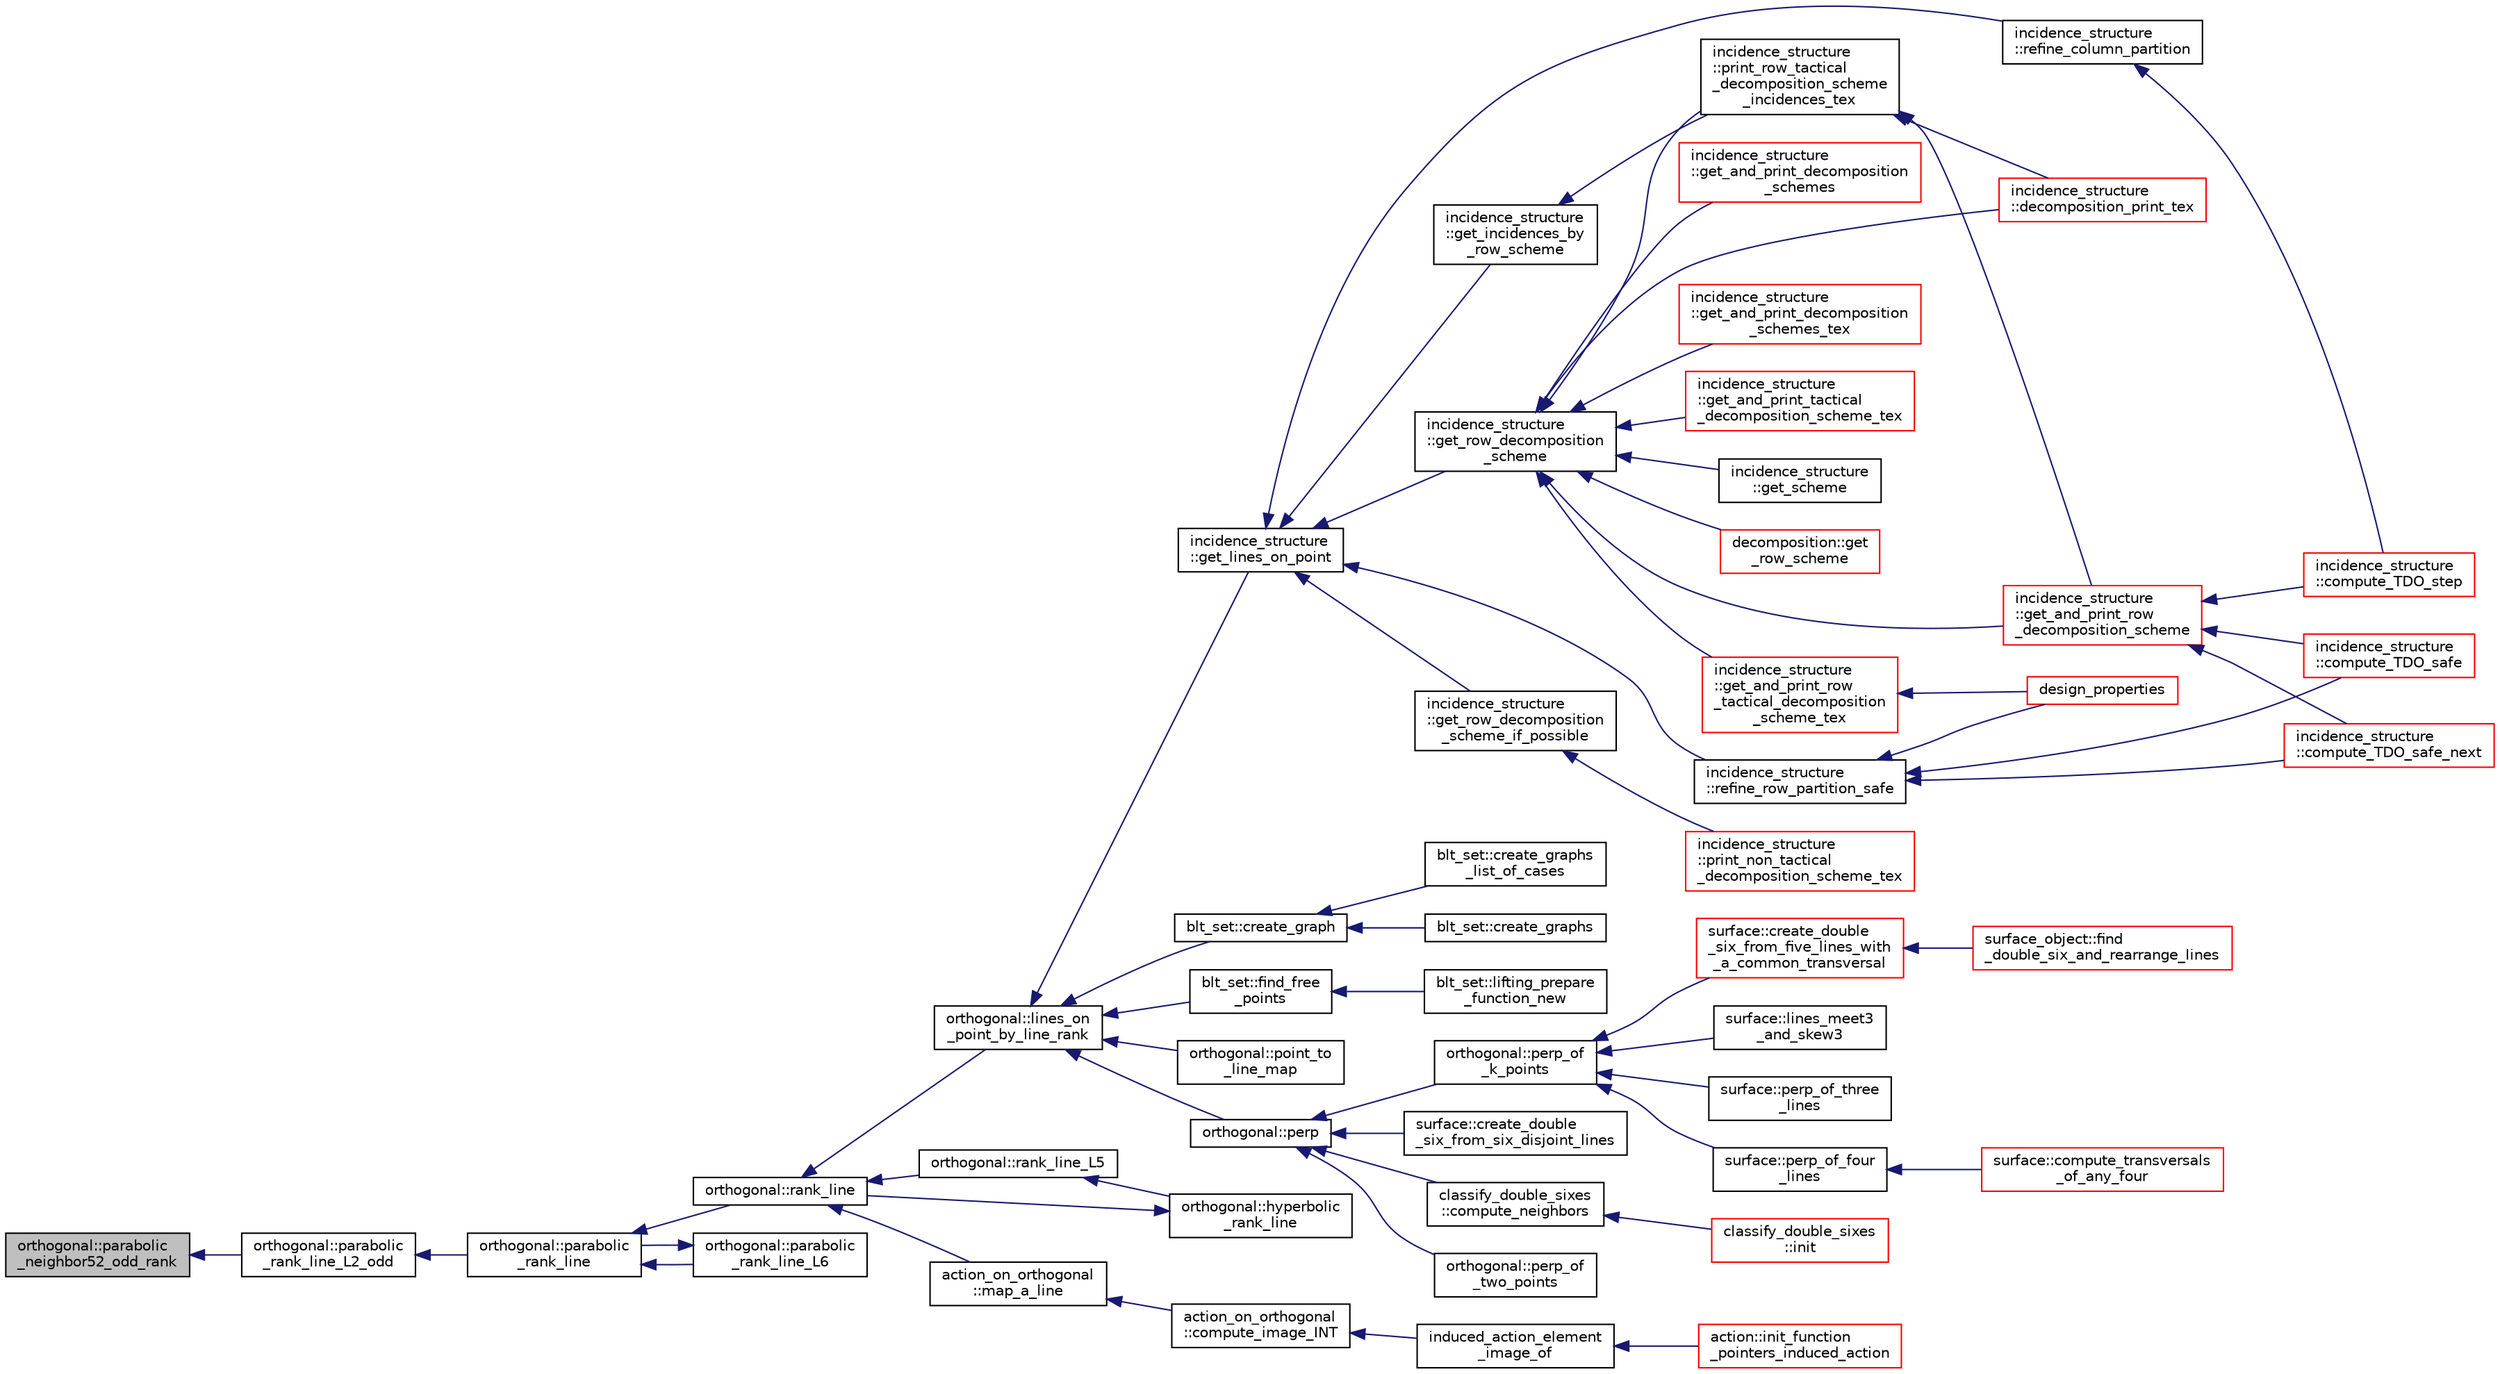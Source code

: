digraph "orthogonal::parabolic_neighbor52_odd_rank"
{
  edge [fontname="Helvetica",fontsize="10",labelfontname="Helvetica",labelfontsize="10"];
  node [fontname="Helvetica",fontsize="10",shape=record];
  rankdir="LR";
  Node21438 [label="orthogonal::parabolic\l_neighbor52_odd_rank",height=0.2,width=0.4,color="black", fillcolor="grey75", style="filled", fontcolor="black"];
  Node21438 -> Node21439 [dir="back",color="midnightblue",fontsize="10",style="solid",fontname="Helvetica"];
  Node21439 [label="orthogonal::parabolic\l_rank_line_L2_odd",height=0.2,width=0.4,color="black", fillcolor="white", style="filled",URL="$d7/daa/classorthogonal.html#a87ddd814e99966b82e69a1041307074f"];
  Node21439 -> Node21440 [dir="back",color="midnightblue",fontsize="10",style="solid",fontname="Helvetica"];
  Node21440 [label="orthogonal::parabolic\l_rank_line",height=0.2,width=0.4,color="black", fillcolor="white", style="filled",URL="$d7/daa/classorthogonal.html#a7df334ceca90bc5b90c56354dbaf45c9"];
  Node21440 -> Node21441 [dir="back",color="midnightblue",fontsize="10",style="solid",fontname="Helvetica"];
  Node21441 [label="orthogonal::rank_line",height=0.2,width=0.4,color="black", fillcolor="white", style="filled",URL="$d7/daa/classorthogonal.html#a5e1b5a3eb76840f425e71f25dabcd470"];
  Node21441 -> Node21442 [dir="back",color="midnightblue",fontsize="10",style="solid",fontname="Helvetica"];
  Node21442 [label="orthogonal::lines_on\l_point_by_line_rank",height=0.2,width=0.4,color="black", fillcolor="white", style="filled",URL="$d7/daa/classorthogonal.html#adc21874b6da3cd3585c704994fb538aa"];
  Node21442 -> Node21443 [dir="back",color="midnightblue",fontsize="10",style="solid",fontname="Helvetica"];
  Node21443 [label="blt_set::create_graph",height=0.2,width=0.4,color="black", fillcolor="white", style="filled",URL="$d1/d3d/classblt__set.html#ae92249ece99ffbc92e93e49cd5d5dccf"];
  Node21443 -> Node21444 [dir="back",color="midnightblue",fontsize="10",style="solid",fontname="Helvetica"];
  Node21444 [label="blt_set::create_graphs",height=0.2,width=0.4,color="black", fillcolor="white", style="filled",URL="$d1/d3d/classblt__set.html#a3f1d4a8ed15875c47b327949f26a4533"];
  Node21443 -> Node21445 [dir="back",color="midnightblue",fontsize="10",style="solid",fontname="Helvetica"];
  Node21445 [label="blt_set::create_graphs\l_list_of_cases",height=0.2,width=0.4,color="black", fillcolor="white", style="filled",URL="$d1/d3d/classblt__set.html#a91ad531d4154bd887182dbd6121476f3"];
  Node21442 -> Node21446 [dir="back",color="midnightblue",fontsize="10",style="solid",fontname="Helvetica"];
  Node21446 [label="blt_set::find_free\l_points",height=0.2,width=0.4,color="black", fillcolor="white", style="filled",URL="$d1/d3d/classblt__set.html#a71f82dd3dc4a901ea2a0949d2f1af302"];
  Node21446 -> Node21447 [dir="back",color="midnightblue",fontsize="10",style="solid",fontname="Helvetica"];
  Node21447 [label="blt_set::lifting_prepare\l_function_new",height=0.2,width=0.4,color="black", fillcolor="white", style="filled",URL="$d1/d3d/classblt__set.html#a1314b7c0a3b78ba54c0f61a397d8afce"];
  Node21442 -> Node21448 [dir="back",color="midnightblue",fontsize="10",style="solid",fontname="Helvetica"];
  Node21448 [label="orthogonal::point_to\l_line_map",height=0.2,width=0.4,color="black", fillcolor="white", style="filled",URL="$d7/daa/classorthogonal.html#a1eae48671390d1c251303be93b45f9e4"];
  Node21442 -> Node21449 [dir="back",color="midnightblue",fontsize="10",style="solid",fontname="Helvetica"];
  Node21449 [label="orthogonal::perp",height=0.2,width=0.4,color="black", fillcolor="white", style="filled",URL="$d7/daa/classorthogonal.html#ae80e0fa8d1e8caddb9afbb466e3d3189"];
  Node21449 -> Node21450 [dir="back",color="midnightblue",fontsize="10",style="solid",fontname="Helvetica"];
  Node21450 [label="orthogonal::perp_of\l_two_points",height=0.2,width=0.4,color="black", fillcolor="white", style="filled",URL="$d7/daa/classorthogonal.html#a6a05fef2e61ed508bff66d6728c58ec0"];
  Node21449 -> Node21451 [dir="back",color="midnightblue",fontsize="10",style="solid",fontname="Helvetica"];
  Node21451 [label="orthogonal::perp_of\l_k_points",height=0.2,width=0.4,color="black", fillcolor="white", style="filled",URL="$d7/daa/classorthogonal.html#a6a92a4680dc76bb289141fc5c765f5fb"];
  Node21451 -> Node21452 [dir="back",color="midnightblue",fontsize="10",style="solid",fontname="Helvetica"];
  Node21452 [label="surface::lines_meet3\l_and_skew3",height=0.2,width=0.4,color="black", fillcolor="white", style="filled",URL="$d5/d88/classsurface.html#af87ed9d20b980a89342f20c206ae5790"];
  Node21451 -> Node21453 [dir="back",color="midnightblue",fontsize="10",style="solid",fontname="Helvetica"];
  Node21453 [label="surface::perp_of_three\l_lines",height=0.2,width=0.4,color="black", fillcolor="white", style="filled",URL="$d5/d88/classsurface.html#aaa43449a367799d405821a1cd5a7e644"];
  Node21451 -> Node21454 [dir="back",color="midnightblue",fontsize="10",style="solid",fontname="Helvetica"];
  Node21454 [label="surface::perp_of_four\l_lines",height=0.2,width=0.4,color="black", fillcolor="white", style="filled",URL="$d5/d88/classsurface.html#a8da8a93f1fcbf344eb943869b0d488f1"];
  Node21454 -> Node21455 [dir="back",color="midnightblue",fontsize="10",style="solid",fontname="Helvetica"];
  Node21455 [label="surface::compute_transversals\l_of_any_four",height=0.2,width=0.4,color="red", fillcolor="white", style="filled",URL="$d5/d88/classsurface.html#a8023ace5ba7640932b77f1d54a792614"];
  Node21451 -> Node21464 [dir="back",color="midnightblue",fontsize="10",style="solid",fontname="Helvetica"];
  Node21464 [label="surface::create_double\l_six_from_five_lines_with\l_a_common_transversal",height=0.2,width=0.4,color="red", fillcolor="white", style="filled",URL="$d5/d88/classsurface.html#a6d8fafa386893521305e016011d55673"];
  Node21464 -> Node21465 [dir="back",color="midnightblue",fontsize="10",style="solid",fontname="Helvetica"];
  Node21465 [label="surface_object::find\l_double_six_and_rearrange_lines",height=0.2,width=0.4,color="red", fillcolor="white", style="filled",URL="$df/df8/classsurface__object.html#aa2fc4ff039e9f3a5ac29718e29b6b90c"];
  Node21449 -> Node21478 [dir="back",color="midnightblue",fontsize="10",style="solid",fontname="Helvetica"];
  Node21478 [label="surface::create_double\l_six_from_six_disjoint_lines",height=0.2,width=0.4,color="black", fillcolor="white", style="filled",URL="$d5/d88/classsurface.html#a4c44f0a33d709edee71537547880dd87"];
  Node21449 -> Node21479 [dir="back",color="midnightblue",fontsize="10",style="solid",fontname="Helvetica"];
  Node21479 [label="classify_double_sixes\l::compute_neighbors",height=0.2,width=0.4,color="black", fillcolor="white", style="filled",URL="$dd/d23/classclassify__double__sixes.html#a675e241052c36c58063ddcfc06d209b2"];
  Node21479 -> Node21458 [dir="back",color="midnightblue",fontsize="10",style="solid",fontname="Helvetica"];
  Node21458 [label="classify_double_sixes\l::init",height=0.2,width=0.4,color="red", fillcolor="white", style="filled",URL="$dd/d23/classclassify__double__sixes.html#a8c5c41d5124b35379d626480ff225f7b"];
  Node21442 -> Node21480 [dir="back",color="midnightblue",fontsize="10",style="solid",fontname="Helvetica"];
  Node21480 [label="incidence_structure\l::get_lines_on_point",height=0.2,width=0.4,color="black", fillcolor="white", style="filled",URL="$da/d8a/classincidence__structure.html#a09148fd9478525b4a65c8e44833d1861"];
  Node21480 -> Node21481 [dir="back",color="midnightblue",fontsize="10",style="solid",fontname="Helvetica"];
  Node21481 [label="incidence_structure\l::refine_row_partition_safe",height=0.2,width=0.4,color="black", fillcolor="white", style="filled",URL="$da/d8a/classincidence__structure.html#ae84b2dc0f1a0cd1f9acfadcae21e3745"];
  Node21481 -> Node21482 [dir="back",color="midnightblue",fontsize="10",style="solid",fontname="Helvetica"];
  Node21482 [label="design_properties",height=0.2,width=0.4,color="red", fillcolor="white", style="filled",URL="$d9/dc2/apps_2combinatorics_2design_8_c.html#a7d7aac893d68b4a25d1ab91b57ae2af1"];
  Node21481 -> Node21486 [dir="back",color="midnightblue",fontsize="10",style="solid",fontname="Helvetica"];
  Node21486 [label="incidence_structure\l::compute_TDO_safe_next",height=0.2,width=0.4,color="red", fillcolor="white", style="filled",URL="$da/d8a/classincidence__structure.html#a7c315a348fc6bed0f8642767cc9cd7d1"];
  Node21481 -> Node21489 [dir="back",color="midnightblue",fontsize="10",style="solid",fontname="Helvetica"];
  Node21489 [label="incidence_structure\l::compute_TDO_safe",height=0.2,width=0.4,color="red", fillcolor="white", style="filled",URL="$da/d8a/classincidence__structure.html#ab1409e71c4b6855e49edfd3526644202"];
  Node21480 -> Node21503 [dir="back",color="midnightblue",fontsize="10",style="solid",fontname="Helvetica"];
  Node21503 [label="incidence_structure\l::refine_column_partition",height=0.2,width=0.4,color="black", fillcolor="white", style="filled",URL="$da/d8a/classincidence__structure.html#ac262f307c1531d67496129dc7890cda4"];
  Node21503 -> Node21504 [dir="back",color="midnightblue",fontsize="10",style="solid",fontname="Helvetica"];
  Node21504 [label="incidence_structure\l::compute_TDO_step",height=0.2,width=0.4,color="red", fillcolor="white", style="filled",URL="$da/d8a/classincidence__structure.html#a6175accaa64033df34d722c594a8b827"];
  Node21480 -> Node21508 [dir="back",color="midnightblue",fontsize="10",style="solid",fontname="Helvetica"];
  Node21508 [label="incidence_structure\l::get_incidences_by\l_row_scheme",height=0.2,width=0.4,color="black", fillcolor="white", style="filled",URL="$da/d8a/classincidence__structure.html#addab249e03244133841bd793389c792c"];
  Node21508 -> Node21509 [dir="back",color="midnightblue",fontsize="10",style="solid",fontname="Helvetica"];
  Node21509 [label="incidence_structure\l::print_row_tactical\l_decomposition_scheme\l_incidences_tex",height=0.2,width=0.4,color="black", fillcolor="white", style="filled",URL="$da/d8a/classincidence__structure.html#a23279d5c98b702de05171c245d5375fa"];
  Node21509 -> Node21510 [dir="back",color="midnightblue",fontsize="10",style="solid",fontname="Helvetica"];
  Node21510 [label="incidence_structure\l::get_and_print_row\l_decomposition_scheme",height=0.2,width=0.4,color="red", fillcolor="white", style="filled",URL="$da/d8a/classincidence__structure.html#a4a1e589bb5c47fb2d98fdb561b669dcf"];
  Node21510 -> Node21486 [dir="back",color="midnightblue",fontsize="10",style="solid",fontname="Helvetica"];
  Node21510 -> Node21489 [dir="back",color="midnightblue",fontsize="10",style="solid",fontname="Helvetica"];
  Node21510 -> Node21504 [dir="back",color="midnightblue",fontsize="10",style="solid",fontname="Helvetica"];
  Node21509 -> Node21511 [dir="back",color="midnightblue",fontsize="10",style="solid",fontname="Helvetica"];
  Node21511 [label="incidence_structure\l::decomposition_print_tex",height=0.2,width=0.4,color="red", fillcolor="white", style="filled",URL="$da/d8a/classincidence__structure.html#ada3fae9fd1819b36e6bfe18dedd01e6a"];
  Node21480 -> Node21512 [dir="back",color="midnightblue",fontsize="10",style="solid",fontname="Helvetica"];
  Node21512 [label="incidence_structure\l::get_row_decomposition\l_scheme",height=0.2,width=0.4,color="black", fillcolor="white", style="filled",URL="$da/d8a/classincidence__structure.html#aa0ad04253ba8e75bb15900ee8b01c9aa"];
  Node21512 -> Node21513 [dir="back",color="midnightblue",fontsize="10",style="solid",fontname="Helvetica"];
  Node21513 [label="decomposition::get\l_row_scheme",height=0.2,width=0.4,color="red", fillcolor="white", style="filled",URL="$d3/d2b/classdecomposition.html#acdb57cdc0c5b1b4692337a7a629f7113"];
  Node21512 -> Node21509 [dir="back",color="midnightblue",fontsize="10",style="solid",fontname="Helvetica"];
  Node21512 -> Node21510 [dir="back",color="midnightblue",fontsize="10",style="solid",fontname="Helvetica"];
  Node21512 -> Node21515 [dir="back",color="midnightblue",fontsize="10",style="solid",fontname="Helvetica"];
  Node21515 [label="incidence_structure\l::get_and_print_decomposition\l_schemes",height=0.2,width=0.4,color="red", fillcolor="white", style="filled",URL="$da/d8a/classincidence__structure.html#a95766a2ffb220bae98b60ed3c91bce9a"];
  Node21512 -> Node21519 [dir="back",color="midnightblue",fontsize="10",style="solid",fontname="Helvetica"];
  Node21519 [label="incidence_structure\l::get_and_print_decomposition\l_schemes_tex",height=0.2,width=0.4,color="red", fillcolor="white", style="filled",URL="$da/d8a/classincidence__structure.html#a2a9844501c86ee7588a64227cc6867e5"];
  Node21512 -> Node21520 [dir="back",color="midnightblue",fontsize="10",style="solid",fontname="Helvetica"];
  Node21520 [label="incidence_structure\l::get_and_print_tactical\l_decomposition_scheme_tex",height=0.2,width=0.4,color="red", fillcolor="white", style="filled",URL="$da/d8a/classincidence__structure.html#a88a5db2769f6529b86c1ee250ceed24d"];
  Node21512 -> Node21521 [dir="back",color="midnightblue",fontsize="10",style="solid",fontname="Helvetica"];
  Node21521 [label="incidence_structure\l::get_scheme",height=0.2,width=0.4,color="black", fillcolor="white", style="filled",URL="$da/d8a/classincidence__structure.html#a13191a7c41cd54c5a453e82395893ad9"];
  Node21512 -> Node21522 [dir="back",color="midnightblue",fontsize="10",style="solid",fontname="Helvetica"];
  Node21522 [label="incidence_structure\l::get_and_print_row\l_tactical_decomposition\l_scheme_tex",height=0.2,width=0.4,color="red", fillcolor="white", style="filled",URL="$da/d8a/classincidence__structure.html#a93bcc4c9c4ebb9635a60b2c5df9c43b0"];
  Node21522 -> Node21482 [dir="back",color="midnightblue",fontsize="10",style="solid",fontname="Helvetica"];
  Node21512 -> Node21511 [dir="back",color="midnightblue",fontsize="10",style="solid",fontname="Helvetica"];
  Node21480 -> Node21523 [dir="back",color="midnightblue",fontsize="10",style="solid",fontname="Helvetica"];
  Node21523 [label="incidence_structure\l::get_row_decomposition\l_scheme_if_possible",height=0.2,width=0.4,color="black", fillcolor="white", style="filled",URL="$da/d8a/classincidence__structure.html#ac93d2a6419b0fca3f25f101c5f08caf5"];
  Node21523 -> Node21524 [dir="back",color="midnightblue",fontsize="10",style="solid",fontname="Helvetica"];
  Node21524 [label="incidence_structure\l::print_non_tactical\l_decomposition_scheme_tex",height=0.2,width=0.4,color="red", fillcolor="white", style="filled",URL="$da/d8a/classincidence__structure.html#a27995a1d72c680e66343d871d838800e"];
  Node21441 -> Node21525 [dir="back",color="midnightblue",fontsize="10",style="solid",fontname="Helvetica"];
  Node21525 [label="orthogonal::rank_line_L5",height=0.2,width=0.4,color="black", fillcolor="white", style="filled",URL="$d7/daa/classorthogonal.html#a80bcc065004ef76b70cef437fff6f54c"];
  Node21525 -> Node21526 [dir="back",color="midnightblue",fontsize="10",style="solid",fontname="Helvetica"];
  Node21526 [label="orthogonal::hyperbolic\l_rank_line",height=0.2,width=0.4,color="black", fillcolor="white", style="filled",URL="$d7/daa/classorthogonal.html#a2810f9a6851f445b03fdbfe2a888e9f5"];
  Node21526 -> Node21441 [dir="back",color="midnightblue",fontsize="10",style="solid",fontname="Helvetica"];
  Node21441 -> Node21527 [dir="back",color="midnightblue",fontsize="10",style="solid",fontname="Helvetica"];
  Node21527 [label="action_on_orthogonal\l::map_a_line",height=0.2,width=0.4,color="black", fillcolor="white", style="filled",URL="$dc/d87/classaction__on__orthogonal.html#ac7e41a4bbc9e0f2813f2f7030f3ed177"];
  Node21527 -> Node21528 [dir="back",color="midnightblue",fontsize="10",style="solid",fontname="Helvetica"];
  Node21528 [label="action_on_orthogonal\l::compute_image_INT",height=0.2,width=0.4,color="black", fillcolor="white", style="filled",URL="$dc/d87/classaction__on__orthogonal.html#a53cee5a150163f7614151b9cd1fc06f3"];
  Node21528 -> Node21529 [dir="back",color="midnightblue",fontsize="10",style="solid",fontname="Helvetica"];
  Node21529 [label="induced_action_element\l_image_of",height=0.2,width=0.4,color="black", fillcolor="white", style="filled",URL="$d3/d27/interface_8_c.html#a821850d6c3988dd122de0489cd36f0f0"];
  Node21529 -> Node21530 [dir="back",color="midnightblue",fontsize="10",style="solid",fontname="Helvetica"];
  Node21530 [label="action::init_function\l_pointers_induced_action",height=0.2,width=0.4,color="red", fillcolor="white", style="filled",URL="$d2/d86/classaction.html#a3b9287d084b24f7a3b9532a7589c58de"];
  Node21440 -> Node21729 [dir="back",color="midnightblue",fontsize="10",style="solid",fontname="Helvetica"];
  Node21729 [label="orthogonal::parabolic\l_rank_line_L6",height=0.2,width=0.4,color="black", fillcolor="white", style="filled",URL="$d7/daa/classorthogonal.html#ab242f864cc2a012dee7c379649d2e566"];
  Node21729 -> Node21440 [dir="back",color="midnightblue",fontsize="10",style="solid",fontname="Helvetica"];
}
